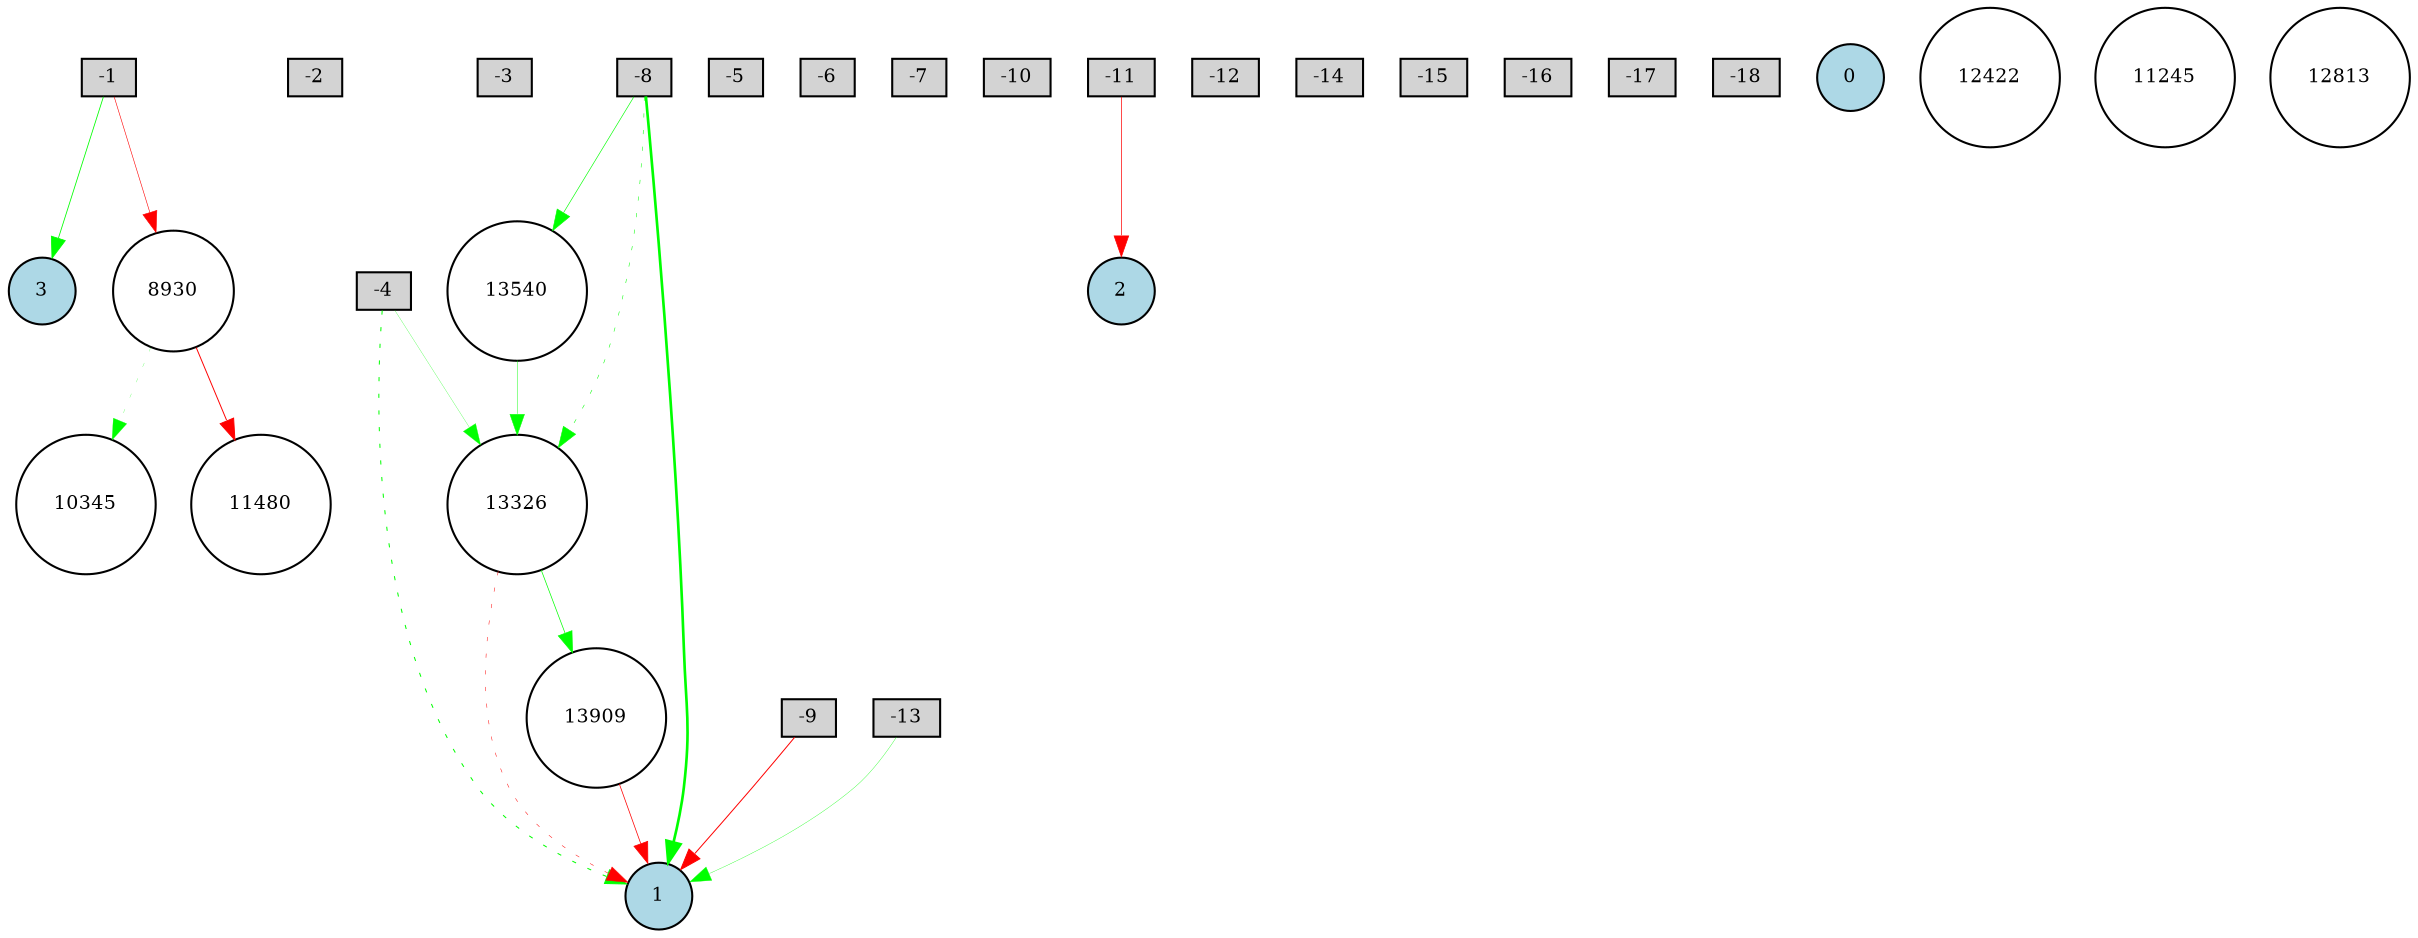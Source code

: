 digraph {
	node [fontsize=9 height=0.2 shape=circle width=0.2]
	-1 [fillcolor=lightgray shape=box style=filled]
	-2 [fillcolor=lightgray shape=box style=filled]
	-3 [fillcolor=lightgray shape=box style=filled]
	-4 [fillcolor=lightgray shape=box style=filled]
	-5 [fillcolor=lightgray shape=box style=filled]
	-6 [fillcolor=lightgray shape=box style=filled]
	-7 [fillcolor=lightgray shape=box style=filled]
	-8 [fillcolor=lightgray shape=box style=filled]
	-9 [fillcolor=lightgray shape=box style=filled]
	-10 [fillcolor=lightgray shape=box style=filled]
	-11 [fillcolor=lightgray shape=box style=filled]
	-12 [fillcolor=lightgray shape=box style=filled]
	-13 [fillcolor=lightgray shape=box style=filled]
	-14 [fillcolor=lightgray shape=box style=filled]
	-15 [fillcolor=lightgray shape=box style=filled]
	-16 [fillcolor=lightgray shape=box style=filled]
	-17 [fillcolor=lightgray shape=box style=filled]
	-18 [fillcolor=lightgray shape=box style=filled]
	0 [fillcolor=lightblue style=filled]
	1 [fillcolor=lightblue style=filled]
	2 [fillcolor=lightblue style=filled]
	3 [fillcolor=lightblue style=filled]
	8930 [fillcolor=white style=filled]
	13540 [fillcolor=white style=filled]
	12422 [fillcolor=white style=filled]
	10345 [fillcolor=white style=filled]
	11245 [fillcolor=white style=filled]
	12813 [fillcolor=white style=filled]
	13326 [fillcolor=white style=filled]
	13909 [fillcolor=white style=filled]
	11480 [fillcolor=white style=filled]
	-4 -> 1 [color=green penwidth=0.4854560225229798 style=dotted]
	8930 -> 10345 [color=green penwidth=0.10776618488943 style=dotted]
	-8 -> 1 [color=green penwidth=1.2821251001393486 style=solid]
	-1 -> 8930 [color=red penwidth=0.2795340454952447 style=solid]
	-9 -> 1 [color=red penwidth=0.47990112295551435 style=solid]
	-1 -> 3 [color=green penwidth=0.39510334389761836 style=solid]
	-13 -> 1 [color=green penwidth=0.1613562262410942 style=solid]
	-8 -> 13326 [color=green penwidth=0.2535892552937822 style=dotted]
	13326 -> 1 [color=red penwidth=0.23512473192775396 style=dotted]
	-8 -> 13540 [color=green penwidth=0.3052194045989657 style=solid]
	13540 -> 13326 [color=green penwidth=0.21294459031764185 style=solid]
	-4 -> 13326 [color=green penwidth=0.12454402321151266 style=solid]
	8930 -> 11480 [color=red penwidth=0.4667771714364375 style=solid]
	13326 -> 13909 [color=green penwidth=0.3421747118556633 style=solid]
	13909 -> 1 [color=red penwidth=0.35615413663082685 style=solid]
	-11 -> 2 [color=red penwidth=0.33949914464691544 style=solid]
}
